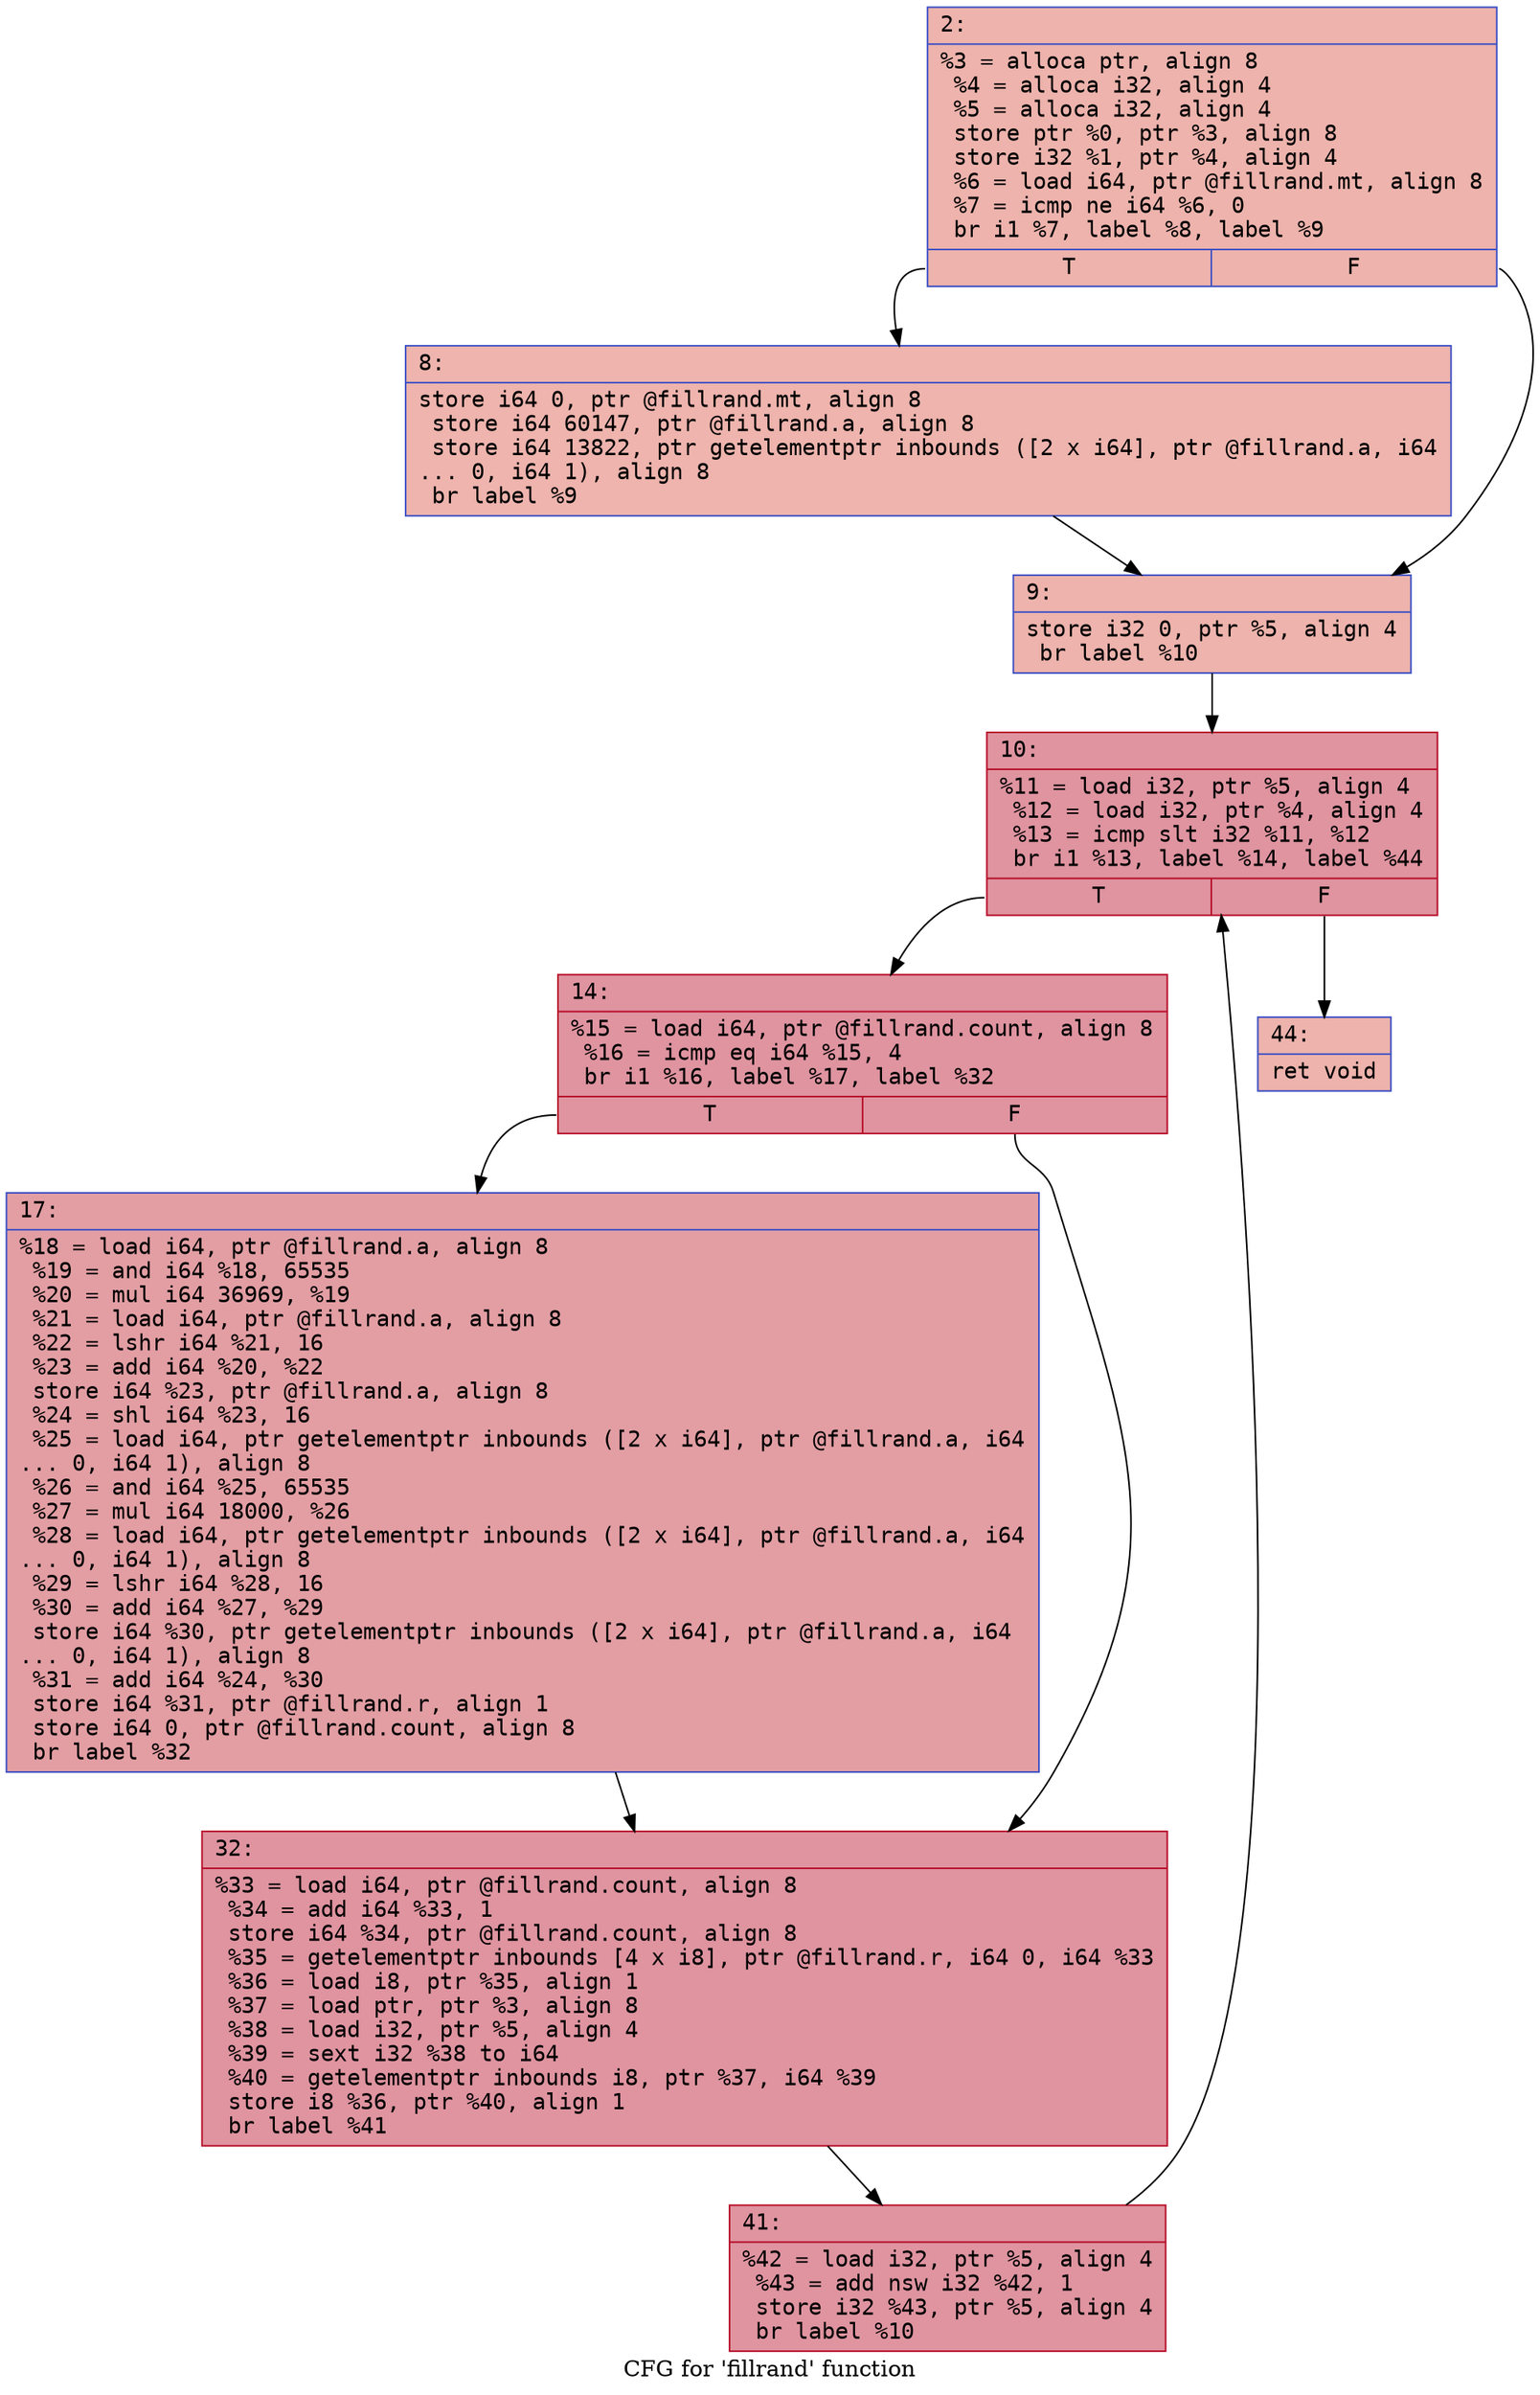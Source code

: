 digraph "CFG for 'fillrand' function" {
	label="CFG for 'fillrand' function";

	Node0x600001b7e120 [shape=record,color="#3d50c3ff", style=filled, fillcolor="#d6524470" fontname="Courier",label="{2:\l|  %3 = alloca ptr, align 8\l  %4 = alloca i32, align 4\l  %5 = alloca i32, align 4\l  store ptr %0, ptr %3, align 8\l  store i32 %1, ptr %4, align 4\l  %6 = load i64, ptr @fillrand.mt, align 8\l  %7 = icmp ne i64 %6, 0\l  br i1 %7, label %8, label %9\l|{<s0>T|<s1>F}}"];
	Node0x600001b7e120:s0 -> Node0x600001b7e170[tooltip="2 -> 8\nProbability 62.50%" ];
	Node0x600001b7e120:s1 -> Node0x600001b7e1c0[tooltip="2 -> 9\nProbability 37.50%" ];
	Node0x600001b7e170 [shape=record,color="#3d50c3ff", style=filled, fillcolor="#d8564670" fontname="Courier",label="{8:\l|  store i64 0, ptr @fillrand.mt, align 8\l  store i64 60147, ptr @fillrand.a, align 8\l  store i64 13822, ptr getelementptr inbounds ([2 x i64], ptr @fillrand.a, i64\l... 0, i64 1), align 8\l  br label %9\l}"];
	Node0x600001b7e170 -> Node0x600001b7e1c0[tooltip="8 -> 9\nProbability 100.00%" ];
	Node0x600001b7e1c0 [shape=record,color="#3d50c3ff", style=filled, fillcolor="#d6524470" fontname="Courier",label="{9:\l|  store i32 0, ptr %5, align 4\l  br label %10\l}"];
	Node0x600001b7e1c0 -> Node0x600001b7e210[tooltip="9 -> 10\nProbability 100.00%" ];
	Node0x600001b7e210 [shape=record,color="#b70d28ff", style=filled, fillcolor="#b70d2870" fontname="Courier",label="{10:\l|  %11 = load i32, ptr %5, align 4\l  %12 = load i32, ptr %4, align 4\l  %13 = icmp slt i32 %11, %12\l  br i1 %13, label %14, label %44\l|{<s0>T|<s1>F}}"];
	Node0x600001b7e210:s0 -> Node0x600001b7e260[tooltip="10 -> 14\nProbability 96.88%" ];
	Node0x600001b7e210:s1 -> Node0x600001b7e3a0[tooltip="10 -> 44\nProbability 3.12%" ];
	Node0x600001b7e260 [shape=record,color="#b70d28ff", style=filled, fillcolor="#b70d2870" fontname="Courier",label="{14:\l|  %15 = load i64, ptr @fillrand.count, align 8\l  %16 = icmp eq i64 %15, 4\l  br i1 %16, label %17, label %32\l|{<s0>T|<s1>F}}"];
	Node0x600001b7e260:s0 -> Node0x600001b7e2b0[tooltip="14 -> 17\nProbability 50.00%" ];
	Node0x600001b7e260:s1 -> Node0x600001b7e300[tooltip="14 -> 32\nProbability 50.00%" ];
	Node0x600001b7e2b0 [shape=record,color="#3d50c3ff", style=filled, fillcolor="#be242e70" fontname="Courier",label="{17:\l|  %18 = load i64, ptr @fillrand.a, align 8\l  %19 = and i64 %18, 65535\l  %20 = mul i64 36969, %19\l  %21 = load i64, ptr @fillrand.a, align 8\l  %22 = lshr i64 %21, 16\l  %23 = add i64 %20, %22\l  store i64 %23, ptr @fillrand.a, align 8\l  %24 = shl i64 %23, 16\l  %25 = load i64, ptr getelementptr inbounds ([2 x i64], ptr @fillrand.a, i64\l... 0, i64 1), align 8\l  %26 = and i64 %25, 65535\l  %27 = mul i64 18000, %26\l  %28 = load i64, ptr getelementptr inbounds ([2 x i64], ptr @fillrand.a, i64\l... 0, i64 1), align 8\l  %29 = lshr i64 %28, 16\l  %30 = add i64 %27, %29\l  store i64 %30, ptr getelementptr inbounds ([2 x i64], ptr @fillrand.a, i64\l... 0, i64 1), align 8\l  %31 = add i64 %24, %30\l  store i64 %31, ptr @fillrand.r, align 1\l  store i64 0, ptr @fillrand.count, align 8\l  br label %32\l}"];
	Node0x600001b7e2b0 -> Node0x600001b7e300[tooltip="17 -> 32\nProbability 100.00%" ];
	Node0x600001b7e300 [shape=record,color="#b70d28ff", style=filled, fillcolor="#b70d2870" fontname="Courier",label="{32:\l|  %33 = load i64, ptr @fillrand.count, align 8\l  %34 = add i64 %33, 1\l  store i64 %34, ptr @fillrand.count, align 8\l  %35 = getelementptr inbounds [4 x i8], ptr @fillrand.r, i64 0, i64 %33\l  %36 = load i8, ptr %35, align 1\l  %37 = load ptr, ptr %3, align 8\l  %38 = load i32, ptr %5, align 4\l  %39 = sext i32 %38 to i64\l  %40 = getelementptr inbounds i8, ptr %37, i64 %39\l  store i8 %36, ptr %40, align 1\l  br label %41\l}"];
	Node0x600001b7e300 -> Node0x600001b7e350[tooltip="32 -> 41\nProbability 100.00%" ];
	Node0x600001b7e350 [shape=record,color="#b70d28ff", style=filled, fillcolor="#b70d2870" fontname="Courier",label="{41:\l|  %42 = load i32, ptr %5, align 4\l  %43 = add nsw i32 %42, 1\l  store i32 %43, ptr %5, align 4\l  br label %10\l}"];
	Node0x600001b7e350 -> Node0x600001b7e210[tooltip="41 -> 10\nProbability 100.00%" ];
	Node0x600001b7e3a0 [shape=record,color="#3d50c3ff", style=filled, fillcolor="#d6524470" fontname="Courier",label="{44:\l|  ret void\l}"];
}
